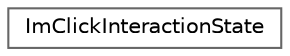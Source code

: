 digraph "Graphical Class Hierarchy"
{
 // LATEX_PDF_SIZE
  bgcolor="transparent";
  edge [fontname=Helvetica,fontsize=10,labelfontname=Helvetica,labelfontsize=10];
  node [fontname=Helvetica,fontsize=10,shape=box,height=0.2,width=0.4];
  rankdir="LR";
  Node0 [label="ImClickInteractionState",height=0.2,width=0.4,color="grey40", fillcolor="white", style="filled",URL="$struct_im_click_interaction_state.html",tooltip=" "];
}
